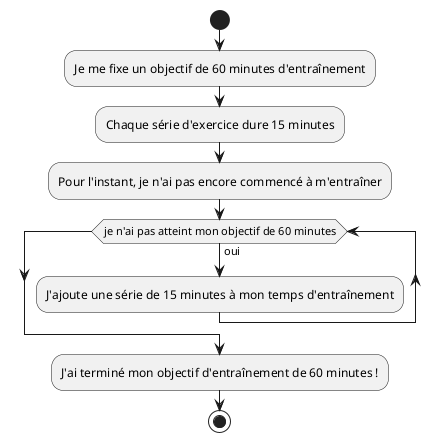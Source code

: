 @startuml
start
:Je me fixe un objectif de 60 minutes d'entraînement;
:Chaque série d'exercice dure 15 minutes;
:Pour l'instant, je n'ai pas encore commencé à m'entraîner;
while (je n'ai pas atteint mon objectif de 60 minutes) is (oui)
  :J'ajoute une série de 15 minutes à mon temps d'entraînement;
endwhile
:J'ai terminé mon objectif d'entraînement de 60 minutes !;
stop
@enduml
